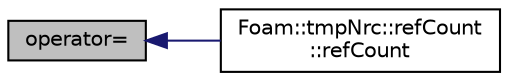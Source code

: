 digraph "operator="
{
  bgcolor="transparent";
  edge [fontname="Helvetica",fontsize="10",labelfontname="Helvetica",labelfontsize="10"];
  node [fontname="Helvetica",fontsize="10",shape=record];
  rankdir="LR";
  Node531 [label="operator=",height=0.2,width=0.4,color="black", fillcolor="grey75", style="filled", fontcolor="black"];
  Node531 -> Node532 [dir="back",color="midnightblue",fontsize="10",style="solid",fontname="Helvetica"];
  Node532 [label="Foam::tmpNrc::refCount\l::refCount",height=0.2,width=0.4,color="black",URL="$a28245.html#a3e0026b53044d80f341ee3e33ef9eec7"];
}
